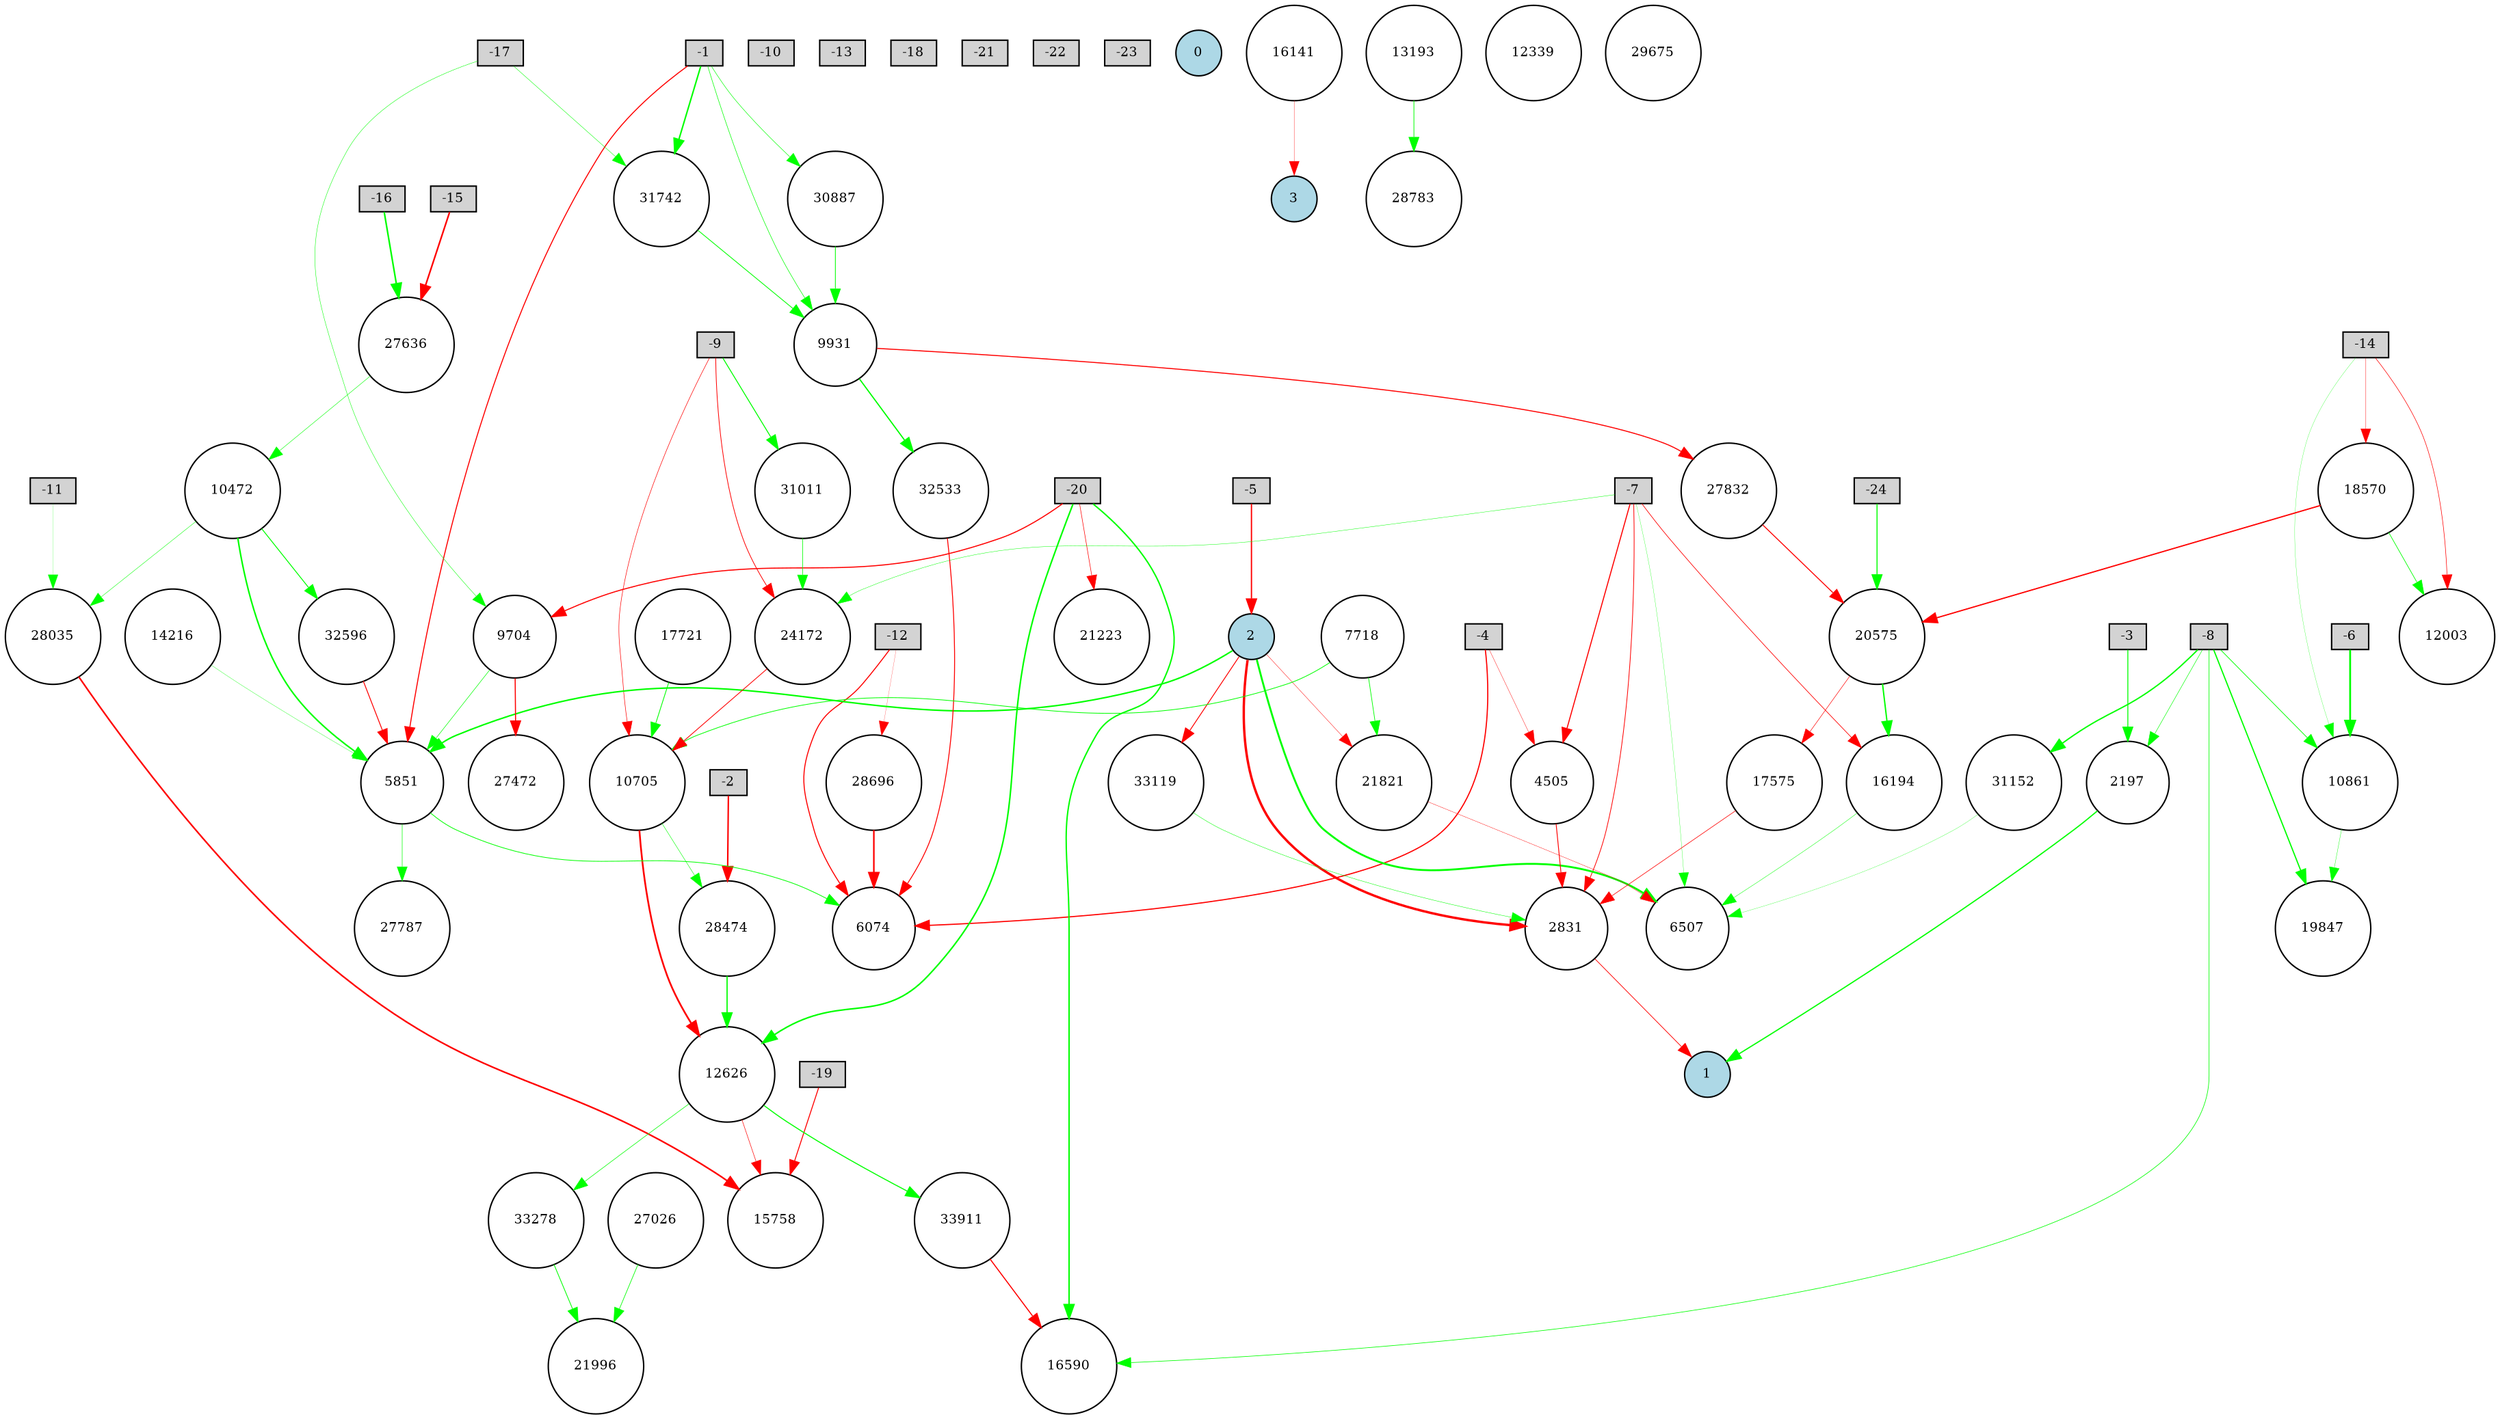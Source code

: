 digraph {
	node [fontsize=9 height=0.2 shape=circle width=0.2]
	-1 [fillcolor=lightgray shape=box style=filled]
	-2 [fillcolor=lightgray shape=box style=filled]
	-3 [fillcolor=lightgray shape=box style=filled]
	-4 [fillcolor=lightgray shape=box style=filled]
	-5 [fillcolor=lightgray shape=box style=filled]
	-6 [fillcolor=lightgray shape=box style=filled]
	-7 [fillcolor=lightgray shape=box style=filled]
	-8 [fillcolor=lightgray shape=box style=filled]
	-9 [fillcolor=lightgray shape=box style=filled]
	-10 [fillcolor=lightgray shape=box style=filled]
	-11 [fillcolor=lightgray shape=box style=filled]
	-12 [fillcolor=lightgray shape=box style=filled]
	-13 [fillcolor=lightgray shape=box style=filled]
	-14 [fillcolor=lightgray shape=box style=filled]
	-15 [fillcolor=lightgray shape=box style=filled]
	-16 [fillcolor=lightgray shape=box style=filled]
	-17 [fillcolor=lightgray shape=box style=filled]
	-18 [fillcolor=lightgray shape=box style=filled]
	-19 [fillcolor=lightgray shape=box style=filled]
	-20 [fillcolor=lightgray shape=box style=filled]
	-21 [fillcolor=lightgray shape=box style=filled]
	-22 [fillcolor=lightgray shape=box style=filled]
	-23 [fillcolor=lightgray shape=box style=filled]
	-24 [fillcolor=lightgray shape=box style=filled]
	0 [fillcolor=lightblue style=filled]
	1 [fillcolor=lightblue style=filled]
	2 [fillcolor=lightblue style=filled]
	3 [fillcolor=lightblue style=filled]
	28035 [fillcolor=white style=filled]
	33278 [fillcolor=white style=filled]
	19847 [fillcolor=white style=filled]
	14216 [fillcolor=white style=filled]
	13193 [fillcolor=white style=filled]
	18570 [fillcolor=white style=filled]
	27787 [fillcolor=white style=filled]
	16141 [fillcolor=white style=filled]
	15758 [fillcolor=white style=filled]
	2831 [fillcolor=white style=filled]
	27026 [fillcolor=white style=filled]
	2197 [fillcolor=white style=filled]
	32533 [fillcolor=white style=filled]
	28696 [fillcolor=white style=filled]
	4505 [fillcolor=white style=filled]
	31011 [fillcolor=white style=filled]
	7718 [fillcolor=white style=filled]
	17575 [fillcolor=white style=filled]
	30887 [fillcolor=white style=filled]
	31152 [fillcolor=white style=filled]
	12339 [fillcolor=white style=filled]
	27832 [fillcolor=white style=filled]
	17721 [fillcolor=white style=filled]
	28474 [fillcolor=white style=filled]
	6074 [fillcolor=white style=filled]
	21821 [fillcolor=white style=filled]
	16194 [fillcolor=white style=filled]
	9931 [fillcolor=white style=filled]
	16590 [fillcolor=white style=filled]
	27472 [fillcolor=white style=filled]
	10705 [fillcolor=white style=filled]
	12626 [fillcolor=white style=filled]
	32596 [fillcolor=white style=filled]
	5851 [fillcolor=white style=filled]
	20575 [fillcolor=white style=filled]
	33119 [fillcolor=white style=filled]
	12003 [fillcolor=white style=filled]
	21223 [fillcolor=white style=filled]
	9704 [fillcolor=white style=filled]
	10472 [fillcolor=white style=filled]
	6507 [fillcolor=white style=filled]
	24172 [fillcolor=white style=filled]
	29675 [fillcolor=white style=filled]
	21996 [fillcolor=white style=filled]
	10861 [fillcolor=white style=filled]
	28783 [fillcolor=white style=filled]
	27636 [fillcolor=white style=filled]
	33911 [fillcolor=white style=filled]
	31742 [fillcolor=white style=filled]
	12626 -> 33911 [color=green penwidth=0.7081322239780293 style=solid]
	-7 -> 6507 [color=green penwidth=0.16799925059074927 style=solid]
	13193 -> 28783 [color=green penwidth=0.48064722703371787 style=solid]
	2831 -> 1 [color=red penwidth=0.46283450435872375 style=solid]
	-1 -> 9931 [color=green penwidth=0.36301296253100257 style=solid]
	10861 -> 19847 [color=green penwidth=0.22242417300689138 style=solid]
	9931 -> 32533 [color=green penwidth=0.8641131283069279 style=solid]
	-7 -> 16194 [color=red penwidth=0.4286595769885384 style=solid]
	-4 -> 6074 [color=red penwidth=0.8129044495123586 style=solid]
	-14 -> 12003 [color=red penwidth=0.36679171018369694 style=solid]
	-8 -> 2197 [color=green penwidth=0.32293685064594696 style=solid]
	-7 -> 4505 [color=red penwidth=0.7348014439276663 style=solid]
	32596 -> 5851 [color=red penwidth=0.6076496662918335 style=solid]
	28474 -> 12626 [color=green penwidth=0.8466689684034953 style=solid]
	10705 -> 12626 [color=red penwidth=1.2223260124389694 style=solid]
	10472 -> 28035 [color=green penwidth=0.2677624738017395 style=solid]
	17575 -> 2831 [color=red penwidth=0.3862599702804539 style=solid]
	-8 -> 19847 [color=green penwidth=0.861471906634348 style=solid]
	-12 -> 28696 [color=red penwidth=0.12690008445068904 style=solid]
	-19 -> 15758 [color=red penwidth=0.6550949043476616 style=solid]
	-16 -> 27636 [color=green penwidth=1.0908983634762386 style=solid]
	16194 -> 6507 [color=green penwidth=0.2533650052947834 style=solid]
	-7 -> 24172 [color=green penwidth=0.24087681622409807 style=solid]
	-11 -> 28035 [color=green penwidth=0.11606873767192695 style=solid]
	-8 -> 10861 [color=green penwidth=0.4674556803076232 style=solid]
	9704 -> 27472 [color=red penwidth=0.7409359089630565 style=solid]
	-6 -> 10861 [color=green penwidth=1.299094326252229 style=solid]
	31742 -> 9931 [color=green penwidth=0.5239587614553708 style=solid]
	2 -> 21821 [color=red penwidth=0.2476744116982632 style=solid]
	32533 -> 6074 [color=red penwidth=0.6320869734320946 style=solid]
	7718 -> 21821 [color=green penwidth=0.449210152148243 style=solid]
	-17 -> 31742 [color=green penwidth=0.2733644829179613 style=solid]
	28696 -> 6074 [color=red penwidth=1.101606579809218 style=solid]
	33911 -> 16590 [color=red penwidth=0.7516471750403678 style=solid]
	9931 -> 27832 [color=red penwidth=0.7124455705872866 style=solid]
	-14 -> 18570 [color=red penwidth=0.22682874999120575 style=solid]
	2 -> 5851 [color=green penwidth=1.0380103129525229 style=solid]
	10472 -> 32596 [color=green penwidth=0.6173557177347831 style=solid]
	-20 -> 9704 [color=red penwidth=0.7515664513933555 style=solid]
	18570 -> 20575 [color=red penwidth=0.8915323128639684 style=solid]
	-1 -> 5851 [color=red penwidth=0.7139877465601693 style=solid]
	-14 -> 10861 [color=green penwidth=0.15309944840516487 style=solid]
	-2 -> 28474 [color=red penwidth=1.0305679889850168 style=solid]
	20575 -> 17575 [color=red penwidth=0.33641323208502594 style=solid]
	2 -> 33119 [color=red penwidth=0.5993092003412529 style=solid]
	-7 -> 2831 [color=red penwidth=0.4948945072855596 style=solid]
	2 -> 6507 [color=green penwidth=1.3337196357345742 style=solid]
	31152 -> 6507 [color=green penwidth=0.15280599110118864 style=solid]
	-24 -> 20575 [color=green penwidth=0.7004259231284297 style=solid]
	27636 -> 10472 [color=green penwidth=0.29206562565822414 style=solid]
	10705 -> 28474 [color=green penwidth=0.296490627101225 style=solid]
	10472 -> 5851 [color=green penwidth=1.0535304601757136 style=solid]
	9704 -> 5851 [color=green penwidth=0.3536932523868822 style=solid]
	28035 -> 15758 [color=red penwidth=1.118365935644574 style=solid]
	-12 -> 6074 [color=red penwidth=0.7074331481716155 style=solid]
	5851 -> 6074 [color=green penwidth=0.4980656869763598 style=solid]
	16141 -> 3 [color=red penwidth=0.195870192758692 style=solid]
	2197 -> 1 [color=green penwidth=0.8493543506711522 style=solid]
	-9 -> 10705 [color=red penwidth=0.35329165058479284 style=solid]
	-3 -> 2197 [color=green penwidth=0.6447075023614999 style=solid]
	4505 -> 2831 [color=red penwidth=0.5721311088690234 style=solid]
	-5 -> 2 [color=red penwidth=0.904464579074132 style=solid]
	14216 -> 5851 [color=green penwidth=0.19073088715197695 style=solid]
	33119 -> 2831 [color=green penwidth=0.26619787554857943 style=solid]
	33278 -> 21996 [color=green penwidth=0.5194914931725323 style=solid]
	27026 -> 21996 [color=green penwidth=0.42235825283084516 style=solid]
	-1 -> 31742 [color=green penwidth=1.020541676475033 style=solid]
	12626 -> 15758 [color=red penwidth=0.34097541243284346 style=solid]
	24172 -> 10705 [color=red penwidth=0.5260309683552504 style=solid]
	-8 -> 16590 [color=green penwidth=0.41045946660462074 style=solid]
	17721 -> 10705 [color=green penwidth=0.5306550853406196 style=solid]
	-17 -> 9704 [color=green penwidth=0.27245218621644873 style=solid]
	-15 -> 27636 [color=red penwidth=1.1104764735983708 style=solid]
	-4 -> 4505 [color=red penwidth=0.2240012679472187 style=solid]
	-9 -> 24172 [color=red penwidth=0.4916188847987857 style=solid]
	31011 -> 24172 [color=green penwidth=0.39079426167024234 style=solid]
	-20 -> 16590 [color=green penwidth=0.975495474137997 style=solid]
	-9 -> 31011 [color=green penwidth=0.6448571606141302 style=solid]
	18570 -> 12003 [color=green penwidth=0.4324679817235584 style=solid]
	-8 -> 31152 [color=green penwidth=0.9306285235813085 style=solid]
	-20 -> 21223 [color=red penwidth=0.3650981745927683 style=solid]
	7718 -> 10705 [color=green penwidth=0.4968324705351783 style=solid]
	-20 -> 12626 [color=green penwidth=1.0558503347237413 style=solid]
	20575 -> 16194 [color=green penwidth=0.9364155846960172 style=solid]
	2 -> 2831 [color=red penwidth=1.6680532489543047 style=solid]
	30887 -> 9931 [color=green penwidth=0.5169582619904045 style=solid]
	21821 -> 6507 [color=red penwidth=0.21757800629640459 style=solid]
	12626 -> 33278 [color=green penwidth=0.3702189705342802 style=solid]
	-1 -> 30887 [color=green penwidth=0.3298833636729567 style=solid]
	27832 -> 20575 [color=red penwidth=0.6695907039554668 style=solid]
	5851 -> 27787 [color=green penwidth=0.354266942595436 style=solid]
}
